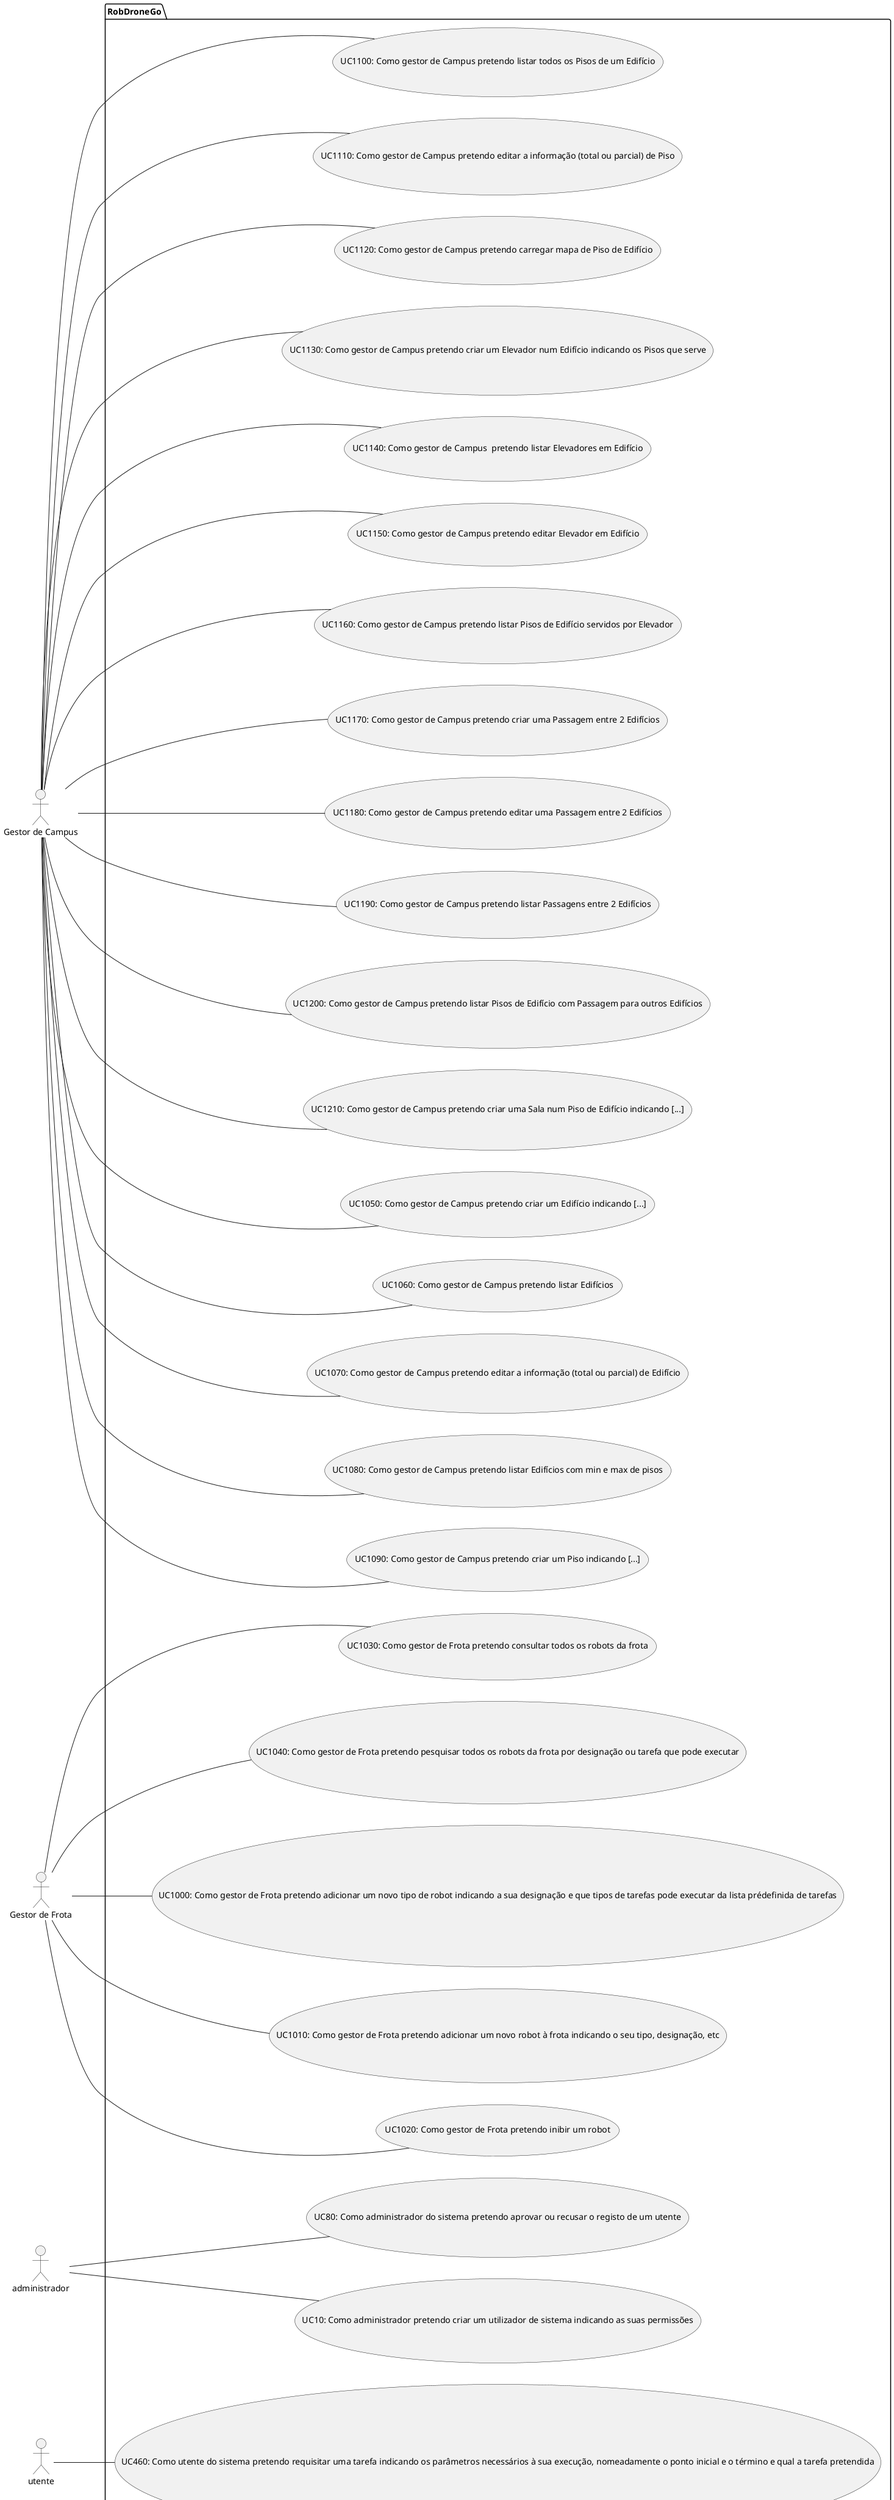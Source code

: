 @startuml
left to right direction

:Gestor de Campus: as campus
:Gestor de Frota: as frota

package RobDroneGo {
    usecase "UC1000: Como gestor de Frota pretendo adicionar um novo tipo de robot indicando a sua designação e que tipos de tarefas pode executar da lista prédefinida de tarefas" as UC1000
    usecase "UC1010: Como gestor de Frota pretendo adicionar um novo robot à frota indicando o seu tipo, designação, etc" as UC1010
    usecase "UC1020: Como gestor de Frota pretendo inibir um robot" as UC1020
    usecase "UC1030: Como gestor de Frota pretendo consultar todos os robots da frota" as UC1030
    usecase "UC1040: Como gestor de Frota pretendo pesquisar todos os robots da frota por designação ou tarefa que pode executar" as UC1040
    usecase "UC1050: Como gestor de Campus pretendo criar um Edifício indicando [...]" as UC1050
    usecase "UC1060: Como gestor de Campus pretendo listar Edifícios" as UC1060
    usecase "UC1070: Como gestor de Campus pretendo editar a informação (total ou parcial) de Edifício" as UC1070
    usecase "UC1080: Como gestor de Campus pretendo listar Edifícios com min e max de pisos" as UC1080
    usecase "UC1090: Como gestor de Campus pretendo criar um Piso indicando [...]" as UC1090
    usecase "UC1100: Como gestor de Campus pretendo listar todos os Pisos de um Edifício" as UC1100
    usecase "UC1110: Como gestor de Campus pretendo editar a informação (total ou parcial) de Piso" as UC1110
    usecase "UC1120: Como gestor de Campus pretendo carregar mapa de Piso de Edifício" as UC1120
    usecase "UC1130: Como gestor de Campus pretendo criar um Elevador num Edifício indicando os Pisos que serve" as UC1130
    usecase "UC1140: Como gestor de Campus  pretendo listar Elevadores em Edifício" as UC1140
    usecase "UC1150: Como gestor de Campus pretendo editar Elevador em Edifício" as UC1150
    usecase "UC1160: Como gestor de Campus pretendo listar Pisos de Edifício servidos por Elevador" as UC1160
    usecase "UC1170: Como gestor de Campus pretendo criar uma Passagem entre 2 Edifícios" as UC1170
    usecase "UC1180: Como gestor de Campus pretendo editar uma Passagem entre 2 Edifícios" as UC1180
    usecase "UC1190: Como gestor de Campus pretendo listar Passagens entre 2 Edifícios" as UC1190
    usecase "UC1200: Como gestor de Campus pretendo listar Pisos de Edifício com Passagem para outros Edifícios" as UC1200
    usecase "UC1210: Como gestor de Campus pretendo criar uma Sala num Piso de Edifício indicando [...]" as UC1210
    usecase "UC10: Como administrador pretendo criar um utilizador de sistema indicando as suas permissões" as UC10
    usecase "UC80: Como administrador do sistema pretendo aprovar ou recusar o registo de um utente" as UC80
    usecase "UC460: Como utente do sistema pretendo requisitar uma tarefa indicando os parâmetros necessários à sua execução, nomeadamente o ponto inicial e o término e qual a tarefa pretendida" as UC460
    usecase "UC470: Como gestor de tarefas pretendo aprovar ou recusar uma requisição" as UC470
    usecase "UC480: Como gestor de tarefas pretendo consultar as requisições de tarefas ainda não aprovadas" as UC480
    usecase "UC490: Como gestor de tarefas pretendo pesquisar as requisições de tarefas por estado, por tipo de dispositivo, ou utente" as UC490
    usecase "UC500: Como gestor de tarefas pretendo obter a sequência de execução das tarefas aprovadas" as UC500
}

administrador -- UC10
administrador -- UC80

utente -- UC460

tarefas -- UC470
tarefas -- UC480
tarefas -- UC490
tarefas -- UC500

campus -- UC1050
campus -- UC1060
campus -- UC1070
campus -- UC1080
campus -- UC1090
campus -- UC1100
campus -- UC1110
campus -- UC1120
campus -- UC1130
campus -- UC1140
campus -- UC1150
campus -- UC1160
campus -- UC1170
campus -- UC1180
campus -- UC1190
campus -- UC1200
campus -- UC1210

frota -- UC1000
frota -- UC1010
frota -- UC1020
frota -- UC1030
frota -- UC1040

@enduml